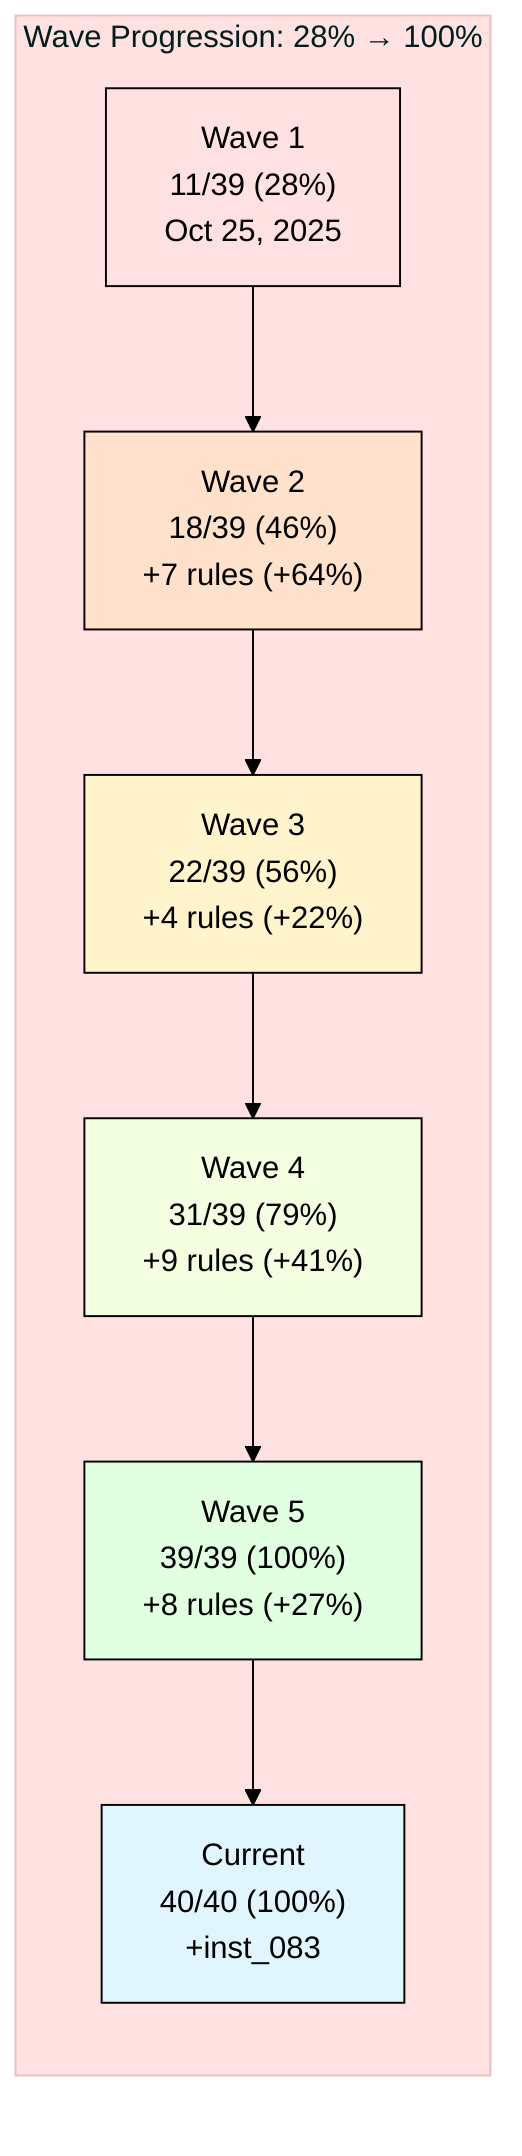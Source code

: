 %%{init: {'theme':'base', 'themeVariables': { 'primaryColor':'#e1f5ff','primaryTextColor':'#000','primaryBorderColor':'#000','lineColor':'#000','secondaryColor':'#e1ffe1','tertiaryColor':'#ffe1e1'}}}%%
graph LR
    subgraph "Wave Progression: 28% → 100%"
        direction TB
        W1["Wave 1<br/>11/39 (28%)<br/>Oct 25, 2025"]
        W2["Wave 2<br/>18/39 (46%)<br/>+7 rules (+64%)"]
        W3["Wave 3<br/>22/39 (56%)<br/>+4 rules (+22%)"]
        W4["Wave 4<br/>31/39 (79%)<br/>+9 rules (+41%)"]
        W5["Wave 5<br/>39/39 (100%)<br/>+8 rules (+27%)"]
        CURRENT["Current<br/>40/40 (100%)<br/>+inst_083"]
    end

    W1 --> W2
    W2 --> W3
    W3 --> W4
    W4 --> W5
    W5 --> CURRENT

    style W1 fill:#ffe1e1
    style W2 fill:#ffe1cc
    style W3 fill:#fff4cc
    style W4 fill:#f4ffe1
    style W5 fill:#e1ffe1
    style CURRENT fill:#e1f5ff